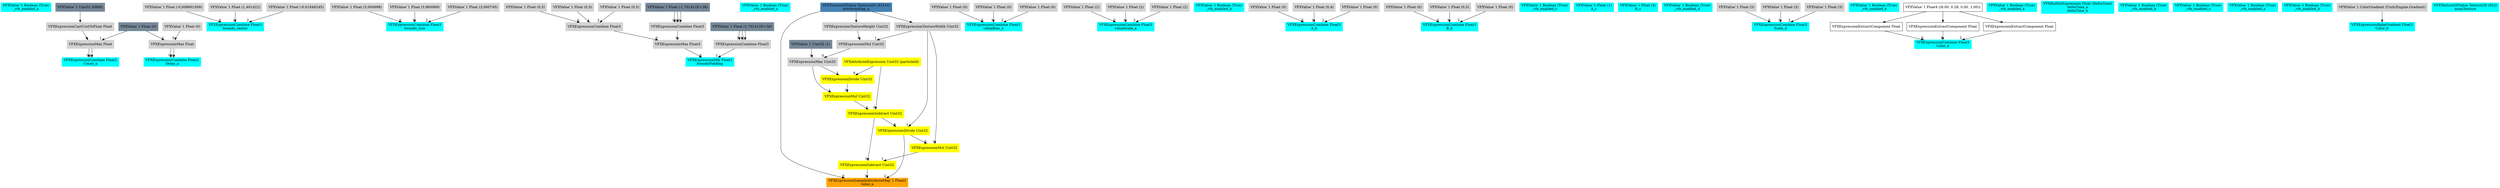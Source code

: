 digraph G {
node0 [shape="box" color="cyan" style="filled" label="VFXValue`1 Boolean (True)
_vfx_enabled_a"]
node1 [shape="box" color="cyan" style="filled" label="VFXExpressionCombine Float2
Count_a"]
node2 [shape="box" color="lightgray" style="filled" label="VFXExpressionMax Float"]
node3 [shape="box" color="lightgray" style="filled" label="VFXExpressionCastUintToFloat Float"]
node4 [shape="box" color="lightslategray" style="filled" label="VFXValue`1 Uint32 (6888)"]
node5 [shape="box" color="lightslategray" style="filled" label="VFXValue`1 Float (0)"]
node6 [shape="box" color="cyan" style="filled" label="VFXExpressionCombine Float2
Delay_a"]
node7 [shape="box" color="lightgray" style="filled" label="VFXExpressionMax Float"]
node8 [shape="box" color="lightgray" style="filled" label="VFXValue`1 Float (0)"]
node9 [shape="box" color="cyan" style="filled" label="VFXExpressionCombine Float3
bounds_center"]
node10 [shape="box" color="lightgray" style="filled" label="VFXValue`1 Float (-0,008661509)"]
node11 [shape="box" color="lightgray" style="filled" label="VFXValue`1 Float (1,401422)"]
node12 [shape="box" color="lightgray" style="filled" label="VFXValue`1 Float (-0,01848245)"]
node13 [shape="box" color="cyan" style="filled" label="VFXExpressionCombine Float3
bounds_size"]
node14 [shape="box" color="lightgray" style="filled" label="VFXValue`1 Float (3,004998)"]
node15 [shape="box" color="lightgray" style="filled" label="VFXValue`1 Float (3,960069)"]
node16 [shape="box" color="lightgray" style="filled" label="VFXValue`1 Float (3,060745)"]
node17 [shape="box" color="cyan" style="filled" label="VFXExpressionMin Float3
boundsPadding"]
node18 [shape="box" color="lightgray" style="filled" label="VFXExpressionMax Float3"]
node19 [shape="box" color="lightgray" style="filled" label="VFXExpressionCombine Float3"]
node20 [shape="box" color="lightgray" style="filled" label="VFXValue`1 Float (0,5)"]
node21 [shape="box" color="lightgray" style="filled" label="VFXValue`1 Float (0,5)"]
node22 [shape="box" color="lightgray" style="filled" label="VFXValue`1 Float (0,5)"]
node23 [shape="box" color="lightgray" style="filled" label="VFXExpressionCombine Float3"]
node24 [shape="box" color="lightslategray" style="filled" label="VFXValue`1 Float (-1,701412E+38)"]
node25 [shape="box" color="lightgray" style="filled" label="VFXExpressionCombine Float3"]
node26 [shape="box" color="lightslategray" style="filled" label="VFXValue`1 Float (1,701412E+38)"]
node27 [shape="box" color="cyan" style="filled" label="VFXValue`1 Boolean (True)
_vfx_enabled_a"]
node28 [shape="box" color="steelblue" style="filled" label="VFXTexture2DValue Texture2D (42314)
attributeMap_a"]
node29 [shape="box" color="cyan" style="filled" label="VFXExpressionCombine Float3
valueBias_a"]
node30 [shape="box" color="lightgray" style="filled" label="VFXValue`1 Float (0)"]
node31 [shape="box" color="lightgray" style="filled" label="VFXValue`1 Float (0)"]
node32 [shape="box" color="lightgray" style="filled" label="VFXValue`1 Float (0)"]
node33 [shape="box" color="cyan" style="filled" label="VFXExpressionCombine Float3
valueScale_a"]
node34 [shape="box" color="lightgray" style="filled" label="VFXValue`1 Float (2)"]
node35 [shape="box" color="lightgray" style="filled" label="VFXValue`1 Float (2)"]
node36 [shape="box" color="lightgray" style="filled" label="VFXValue`1 Float (2)"]
node37 [shape="box" color="orange" style="filled" label="VFXExpressionSampleAttributeMap`1 Float3
value_a"]
node38 [shape="box" color="yellow" style="filled" label="VFXExpressionSubtract Uint32"]
node39 [shape="box" color="yellow" style="filled" label="VFXExpressionSubtract Uint32"]
node40 [shape="box" color="yellow" style="filled" label="VFXAttributeExpression Uint32 (particleId)"]
node41 [shape="box" color="yellow" style="filled" label="VFXExpressionMul Uint32"]
node42 [shape="box" color="yellow" style="filled" label="VFXExpressionDivide Uint32"]
node43 [shape="box" color="lightgray" style="filled" label="VFXExpressionMax Uint32"]
node44 [shape="box" color="lightgray" style="filled" label="VFXExpressionMul Uint32"]
node45 [shape="box" color="lightgray" style="filled" label="VFXExpressionTextureHeight Uint32"]
node46 [shape="box" color="lightgray" style="filled" label="VFXExpressionTextureWidth Uint32"]
node47 [shape="box" color="lightslategray" style="filled" label="VFXValue`1 Uint32 (1)"]
node48 [shape="box" color="yellow" style="filled" label="VFXExpressionMul Uint32"]
node49 [shape="box" color="yellow" style="filled" label="VFXExpressionDivide Uint32"]
node50 [shape="box" color="cyan" style="filled" label="VFXValue`1 Boolean (True)
_vfx_enabled_b"]
node51 [shape="box" color="cyan" style="filled" label="VFXExpressionCombine Float3
A_b"]
node52 [shape="box" color="lightgray" style="filled" label="VFXValue`1 Float (0)"]
node53 [shape="box" color="lightgray" style="filled" label="VFXValue`1 Float (0,4)"]
node54 [shape="box" color="lightgray" style="filled" label="VFXValue`1 Float (0)"]
node55 [shape="box" color="cyan" style="filled" label="VFXExpressionCombine Float3
B_b"]
node56 [shape="box" color="lightgray" style="filled" label="VFXValue`1 Float (0)"]
node57 [shape="box" color="lightgray" style="filled" label="VFXValue`1 Float (0,5)"]
node58 [shape="box" color="lightgray" style="filled" label="VFXValue`1 Float (0)"]
node59 [shape="box" color="cyan" style="filled" label="VFXValue`1 Boolean (True)
_vfx_enabled_c"]
node60 [shape="box" color="cyan" style="filled" label="VFXValue`1 Float (1)
A_c"]
node61 [shape="box" color="cyan" style="filled" label="VFXValue`1 Float (2)
B_c"]
node62 [shape="box" color="cyan" style="filled" label="VFXValue`1 Boolean (True)
_vfx_enabled_d"]
node63 [shape="box" color="cyan" style="filled" label="VFXExpressionCombine Float3
Scale_d"]
node64 [shape="box" color="lightgray" style="filled" label="VFXValue`1 Float (3)"]
node65 [shape="box" color="lightgray" style="filled" label="VFXValue`1 Float (3)"]
node66 [shape="box" color="lightgray" style="filled" label="VFXValue`1 Float (3)"]
node67 [shape="box" color="cyan" style="filled" label="VFXValue`1 Boolean (True)
_vfx_enabled_e"]
node68 [shape="box" color="cyan" style="filled" label="VFXExpressionCombine Float3
Color_e"]
node69 [shape="box" label="VFXExpressionExtractComponent Float"]
node70 [shape="box" label="VFXValue`1 Float4 ((8.00, 0.28, 0.00, 1.00))"]
node71 [shape="box" label="VFXExpressionExtractComponent Float"]
node72 [shape="box" label="VFXExpressionExtractComponent Float"]
node73 [shape="box" color="cyan" style="filled" label="VFXValue`1 Boolean (True)
_vfx_enabled_a"]
node74 [shape="box" color="cyan" style="filled" label="VFXBuiltInExpression Float (DeltaTime)
deltaTime_a
deltaTime_b"]
node75 [shape="box" color="cyan" style="filled" label="VFXValue`1 Boolean (True)
_vfx_enabled_b"]
node76 [shape="box" color="cyan" style="filled" label="VFXValue`1 Boolean (True)
_vfx_enabled_c"]
node77 [shape="box" color="cyan" style="filled" label="VFXValue`1 Boolean (True)
_vfx_enabled_a"]
node78 [shape="box" color="cyan" style="filled" label="VFXValue`1 Boolean (True)
_vfx_enabled_b"]
node79 [shape="box" color="cyan" style="filled" label="VFXExpressionBakeGradient Float3
Color_b"]
node80 [shape="box" color="lightgray" style="filled" label="VFXValue`1 ColorGradient (UnityEngine.Gradient)"]
node81 [shape="box" color="cyan" style="filled" label="VFXTexture2DValue Texture2D (922)
mainTexture"]
node2 -> node1 [headlabel="0"]
node2 -> node1 [headlabel="1"]
node3 -> node2 [headlabel="0"]
node5 -> node2 [headlabel="1"]
node4 -> node3 
node7 -> node6 [headlabel="0"]
node7 -> node6 [headlabel="1"]
node8 -> node7 [headlabel="0"]
node5 -> node7 [headlabel="1"]
node10 -> node9 [headlabel="0"]
node11 -> node9 [headlabel="1"]
node12 -> node9 [headlabel="2"]
node14 -> node13 [headlabel="0"]
node15 -> node13 [headlabel="1"]
node16 -> node13 [headlabel="2"]
node18 -> node17 [headlabel="0"]
node25 -> node17 [headlabel="1"]
node19 -> node18 [headlabel="0"]
node23 -> node18 [headlabel="1"]
node20 -> node19 [headlabel="0"]
node21 -> node19 [headlabel="1"]
node22 -> node19 [headlabel="2"]
node24 -> node23 [headlabel="0"]
node24 -> node23 [headlabel="1"]
node24 -> node23 [headlabel="2"]
node26 -> node25 [headlabel="0"]
node26 -> node25 [headlabel="1"]
node26 -> node25 [headlabel="2"]
node30 -> node29 [headlabel="0"]
node31 -> node29 [headlabel="1"]
node32 -> node29 [headlabel="2"]
node34 -> node33 [headlabel="0"]
node35 -> node33 [headlabel="1"]
node36 -> node33 [headlabel="2"]
node28 -> node37 [headlabel="0"]
node38 -> node37 [headlabel="1"]
node49 -> node37 [headlabel="2"]
node39 -> node38 [headlabel="0"]
node48 -> node38 [headlabel="1"]
node40 -> node39 [headlabel="0"]
node41 -> node39 [headlabel="1"]
node42 -> node41 [headlabel="0"]
node43 -> node41 [headlabel="1"]
node40 -> node42 [headlabel="0"]
node43 -> node42 [headlabel="1"]
node44 -> node43 [headlabel="0"]
node47 -> node43 [headlabel="1"]
node45 -> node44 [headlabel="0"]
node46 -> node44 [headlabel="1"]
node28 -> node45 
node28 -> node46 
node49 -> node48 [headlabel="0"]
node46 -> node48 [headlabel="1"]
node39 -> node49 [headlabel="0"]
node46 -> node49 [headlabel="1"]
node52 -> node51 [headlabel="0"]
node53 -> node51 [headlabel="1"]
node54 -> node51 [headlabel="2"]
node56 -> node55 [headlabel="0"]
node57 -> node55 [headlabel="1"]
node58 -> node55 [headlabel="2"]
node64 -> node63 [headlabel="0"]
node65 -> node63 [headlabel="1"]
node66 -> node63 [headlabel="2"]
node69 -> node68 [headlabel="0"]
node71 -> node68 [headlabel="1"]
node72 -> node68 [headlabel="2"]
node70 -> node69 
node70 -> node71 
node70 -> node72 
node80 -> node79 
}
